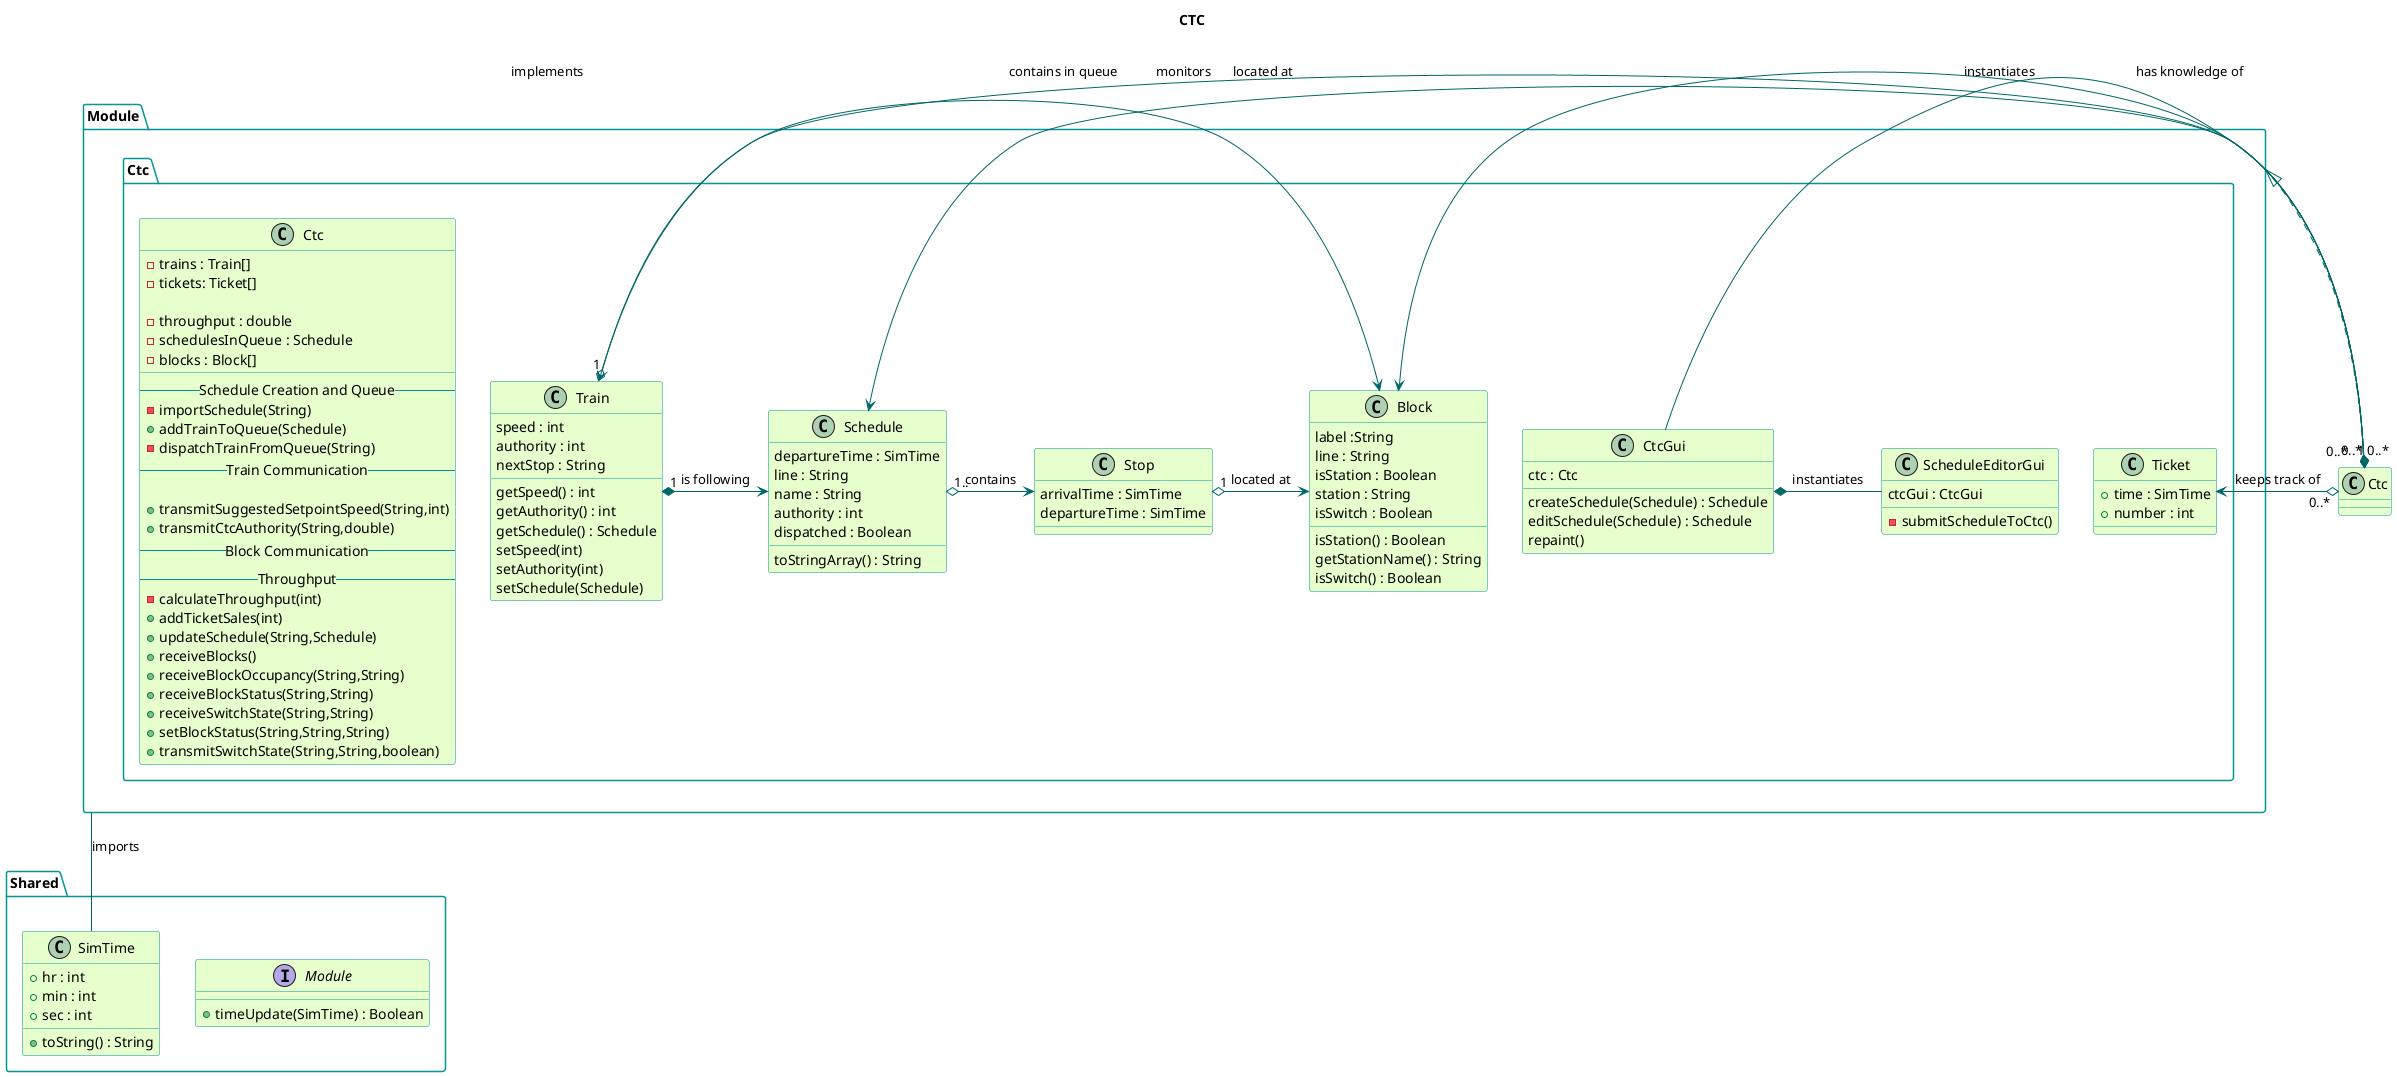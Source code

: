 @startuml

title CTC
skinparam backgroundColor transparent
skinparam classBackgroundColor #e6ffcc
skinparam classBorderColor 	#049595
skinparam packageBorderCOlor  #049595
skinparam arrowColor #006666


package Shared{
  interface Module{
    +timeUpdate(SimTime) : Boolean
  }
  class SimTime{
    +hr : int
    +min : int
    +sec : int
    +toString() : String
  }
}
package Module.Ctc {
  class Ctc {
    -trains : Train[]
    -tickets: Ticket[]

    -throughput : double
    -schedulesInQueue : Schedule
    -blocks : Block[]
    __
    --Schedule Creation and Queue--
    -importSchedule(String)
    +addTrainToQueue(Schedule)
    -dispatchTrainFromQueue(String)
    --Train Communication--

    +transmitSuggestedSetpointSpeed(String,int)
    +transmitCtcAuthority(String,double)
    --Block Communication--
    --Throughput--
    -calculateThroughput(int)
    +addTicketSales(int)
    +updateSchedule(String,Schedule)
    +receiveBlocks()
    +receiveBlockOccupancy(String,String)
    +receiveBlockStatus(String,String)
    +receiveSwitchState(String,String)
    +setBlockStatus(String,String,String)
    +transmitSwitchState(String,String,boolean)
  }
  class Ticket{
    +time : SimTime
    +number : int
  }
  class Train{
    speed : int
    authority : int
    nextStop : String
    getSpeed() : int
    getAuthority() : int
    getSchedule() : Schedule
    setSpeed(int)
    setAuthority(int)
    setSchedule(Schedule)
  }
  class CtcGui {
    ctc : Ctc
    createSchedule(Schedule) : Schedule
    editSchedule(Schedule) : Schedule
    repaint()
  }
  class ScheduleEditorGui {
    ctcGui : CtcGui
    -submitScheduleToCtc()
  }
  class Schedule {
    departureTime : SimTime
    line : String
    name : String
    authority : int
    dispatched : Boolean
    toStringArray() : String
  }
  class Stop {
    arrivalTime : SimTime
    departureTime : SimTime
  }
  class Block{
    label :String
    line : String
    isStation : Boolean
    station : String
    isSwitch : Boolean
    isStation() : Boolean
    getStationName() : String
    isSwitch() : Boolean
  }
}

Module--SimTime : imports

Module <|. Ctc : implements


Ctc "0..*" o-> Block : has knowledge of
Ctc "0..*" o-> Schedule : contains in queue
Ctc "0..*" o--> Train : monitors
Ctc "0..*" o-> Ticket : keeps track of
Ctc "1" *- CtcGui : instantiates

CtcGui *- ScheduleEditorGui : instantiates

Schedule "1.." o-> Stop : contains
Stop "1" o-> Block : located at

Train "1" *-> Schedule : is following
Train "1" o-> Block : located at

@enduml
